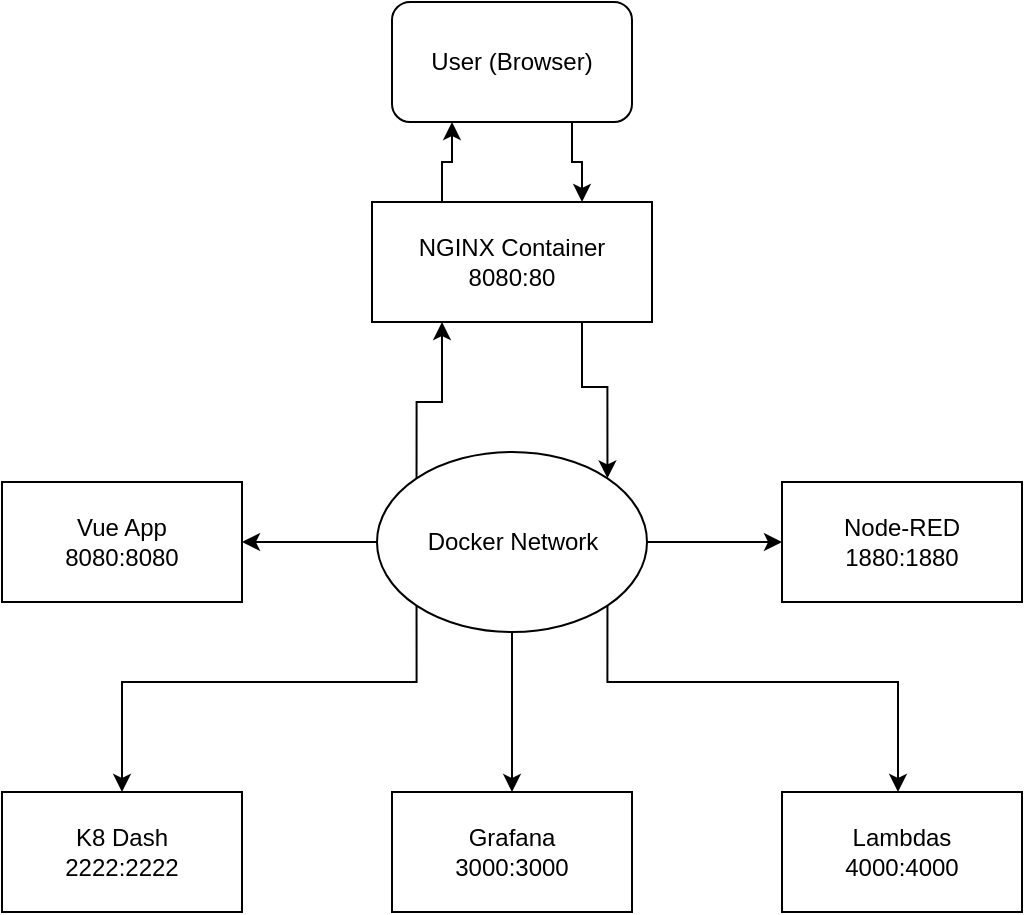 <mxfile version="14.4.3" type="github">
  <diagram id="C5RBs43oDa-KdzZeNtuy" name="Page-1">
    <mxGraphModel dx="1113" dy="676" grid="1" gridSize="10" guides="1" tooltips="1" connect="1" arrows="1" fold="1" page="1" pageScale="1" pageWidth="827" pageHeight="1169" math="0" shadow="0">
      <root>
        <mxCell id="WIyWlLk6GJQsqaUBKTNV-0" />
        <mxCell id="WIyWlLk6GJQsqaUBKTNV-1" parent="WIyWlLk6GJQsqaUBKTNV-0" />
        <mxCell id="kIP-wK6hWAVPPwqiTlkb-15" style="edgeStyle=orthogonalEdgeStyle;rounded=0;orthogonalLoop=1;jettySize=auto;html=1;exitX=0.25;exitY=0;exitDx=0;exitDy=0;entryX=0.25;entryY=1;entryDx=0;entryDy=0;" edge="1" parent="WIyWlLk6GJQsqaUBKTNV-1" source="kIP-wK6hWAVPPwqiTlkb-8" target="kIP-wK6hWAVPPwqiTlkb-10">
          <mxGeometry relative="1" as="geometry" />
        </mxCell>
        <mxCell id="kIP-wK6hWAVPPwqiTlkb-16" style="edgeStyle=orthogonalEdgeStyle;rounded=0;orthogonalLoop=1;jettySize=auto;html=1;exitX=0.75;exitY=1;exitDx=0;exitDy=0;entryX=1;entryY=0;entryDx=0;entryDy=0;" edge="1" parent="WIyWlLk6GJQsqaUBKTNV-1" source="kIP-wK6hWAVPPwqiTlkb-8" target="kIP-wK6hWAVPPwqiTlkb-13">
          <mxGeometry relative="1" as="geometry" />
        </mxCell>
        <mxCell id="kIP-wK6hWAVPPwqiTlkb-8" value="NGINX Container&lt;br&gt;8080:80" style="rounded=0;whiteSpace=wrap;html=1;" vertex="1" parent="WIyWlLk6GJQsqaUBKTNV-1">
          <mxGeometry x="325" y="240" width="140" height="60" as="geometry" />
        </mxCell>
        <mxCell id="kIP-wK6hWAVPPwqiTlkb-14" style="edgeStyle=orthogonalEdgeStyle;rounded=0;orthogonalLoop=1;jettySize=auto;html=1;exitX=0.75;exitY=1;exitDx=0;exitDy=0;entryX=0.75;entryY=0;entryDx=0;entryDy=0;" edge="1" parent="WIyWlLk6GJQsqaUBKTNV-1" source="kIP-wK6hWAVPPwqiTlkb-10" target="kIP-wK6hWAVPPwqiTlkb-8">
          <mxGeometry relative="1" as="geometry" />
        </mxCell>
        <mxCell id="kIP-wK6hWAVPPwqiTlkb-10" value="User (Browser)" style="rounded=1;whiteSpace=wrap;html=1;" vertex="1" parent="WIyWlLk6GJQsqaUBKTNV-1">
          <mxGeometry x="335" y="140" width="120" height="60" as="geometry" />
        </mxCell>
        <mxCell id="kIP-wK6hWAVPPwqiTlkb-18" style="edgeStyle=orthogonalEdgeStyle;rounded=0;orthogonalLoop=1;jettySize=auto;html=1;exitX=0;exitY=0;exitDx=0;exitDy=0;entryX=0.25;entryY=1;entryDx=0;entryDy=0;" edge="1" parent="WIyWlLk6GJQsqaUBKTNV-1" source="kIP-wK6hWAVPPwqiTlkb-13" target="kIP-wK6hWAVPPwqiTlkb-8">
          <mxGeometry relative="1" as="geometry">
            <Array as="points">
              <mxPoint x="347" y="340" />
              <mxPoint x="360" y="340" />
            </Array>
          </mxGeometry>
        </mxCell>
        <mxCell id="kIP-wK6hWAVPPwqiTlkb-20" value="" style="edgeStyle=orthogonalEdgeStyle;rounded=0;orthogonalLoop=1;jettySize=auto;html=1;" edge="1" parent="WIyWlLk6GJQsqaUBKTNV-1" source="kIP-wK6hWAVPPwqiTlkb-13" target="kIP-wK6hWAVPPwqiTlkb-19">
          <mxGeometry relative="1" as="geometry" />
        </mxCell>
        <mxCell id="kIP-wK6hWAVPPwqiTlkb-22" value="" style="edgeStyle=orthogonalEdgeStyle;rounded=0;orthogonalLoop=1;jettySize=auto;html=1;" edge="1" parent="WIyWlLk6GJQsqaUBKTNV-1" source="kIP-wK6hWAVPPwqiTlkb-13" target="kIP-wK6hWAVPPwqiTlkb-21">
          <mxGeometry relative="1" as="geometry" />
        </mxCell>
        <mxCell id="kIP-wK6hWAVPPwqiTlkb-24" value="" style="edgeStyle=orthogonalEdgeStyle;rounded=0;orthogonalLoop=1;jettySize=auto;html=1;" edge="1" parent="WIyWlLk6GJQsqaUBKTNV-1" source="kIP-wK6hWAVPPwqiTlkb-13" target="kIP-wK6hWAVPPwqiTlkb-23">
          <mxGeometry relative="1" as="geometry" />
        </mxCell>
        <mxCell id="kIP-wK6hWAVPPwqiTlkb-27" style="edgeStyle=orthogonalEdgeStyle;rounded=0;orthogonalLoop=1;jettySize=auto;html=1;exitX=1;exitY=1;exitDx=0;exitDy=0;" edge="1" parent="WIyWlLk6GJQsqaUBKTNV-1" source="kIP-wK6hWAVPPwqiTlkb-13" target="kIP-wK6hWAVPPwqiTlkb-25">
          <mxGeometry relative="1" as="geometry">
            <Array as="points">
              <mxPoint x="443" y="480" />
              <mxPoint x="588" y="480" />
            </Array>
          </mxGeometry>
        </mxCell>
        <mxCell id="kIP-wK6hWAVPPwqiTlkb-29" style="edgeStyle=orthogonalEdgeStyle;rounded=0;orthogonalLoop=1;jettySize=auto;html=1;exitX=0;exitY=1;exitDx=0;exitDy=0;entryX=0.5;entryY=0;entryDx=0;entryDy=0;" edge="1" parent="WIyWlLk6GJQsqaUBKTNV-1" source="kIP-wK6hWAVPPwqiTlkb-13" target="kIP-wK6hWAVPPwqiTlkb-28">
          <mxGeometry relative="1" as="geometry">
            <Array as="points">
              <mxPoint x="347" y="480" />
              <mxPoint x="200" y="480" />
            </Array>
          </mxGeometry>
        </mxCell>
        <mxCell id="kIP-wK6hWAVPPwqiTlkb-13" value="Docker Network" style="ellipse;whiteSpace=wrap;html=1;" vertex="1" parent="WIyWlLk6GJQsqaUBKTNV-1">
          <mxGeometry x="327.5" y="365" width="135" height="90" as="geometry" />
        </mxCell>
        <mxCell id="kIP-wK6hWAVPPwqiTlkb-19" value="Node-RED&lt;br&gt;1880:1880" style="whiteSpace=wrap;html=1;" vertex="1" parent="WIyWlLk6GJQsqaUBKTNV-1">
          <mxGeometry x="530" y="380" width="120" height="60" as="geometry" />
        </mxCell>
        <mxCell id="kIP-wK6hWAVPPwqiTlkb-21" value="Vue App&lt;br&gt;8080:8080" style="whiteSpace=wrap;html=1;" vertex="1" parent="WIyWlLk6GJQsqaUBKTNV-1">
          <mxGeometry x="140" y="380" width="120" height="60" as="geometry" />
        </mxCell>
        <mxCell id="kIP-wK6hWAVPPwqiTlkb-23" value="Grafana&lt;br&gt;3000:3000" style="whiteSpace=wrap;html=1;" vertex="1" parent="WIyWlLk6GJQsqaUBKTNV-1">
          <mxGeometry x="335" y="535" width="120" height="60" as="geometry" />
        </mxCell>
        <mxCell id="kIP-wK6hWAVPPwqiTlkb-25" value="Lambdas&lt;br&gt;4000:4000" style="whiteSpace=wrap;html=1;" vertex="1" parent="WIyWlLk6GJQsqaUBKTNV-1">
          <mxGeometry x="530" y="535" width="120" height="60" as="geometry" />
        </mxCell>
        <mxCell id="kIP-wK6hWAVPPwqiTlkb-28" value="K8 Dash&lt;br&gt;2222:2222&lt;br&gt;" style="whiteSpace=wrap;html=1;" vertex="1" parent="WIyWlLk6GJQsqaUBKTNV-1">
          <mxGeometry x="140" y="535" width="120" height="60" as="geometry" />
        </mxCell>
      </root>
    </mxGraphModel>
  </diagram>
</mxfile>
